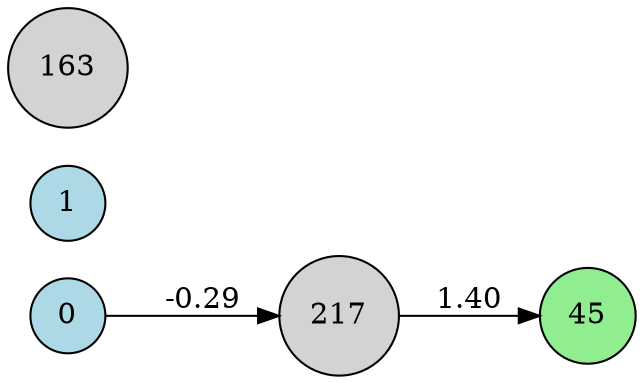 digraph neat {
  rankdir=LR;
  node [shape=circle];
  node0 [label="0", style=filled, fillcolor=lightblue];
  node1 [label="1", style=filled, fillcolor=lightblue];
  node45 [label="45", style=filled, fillcolor=lightgreen];
  node163 [label="163", style=filled, fillcolor=lightgray];
  node217 [label="217", style=filled, fillcolor=lightgray];
  node0 -> node217 [label="-0.29"];
  node217 -> node45 [label="1.40"];
}
